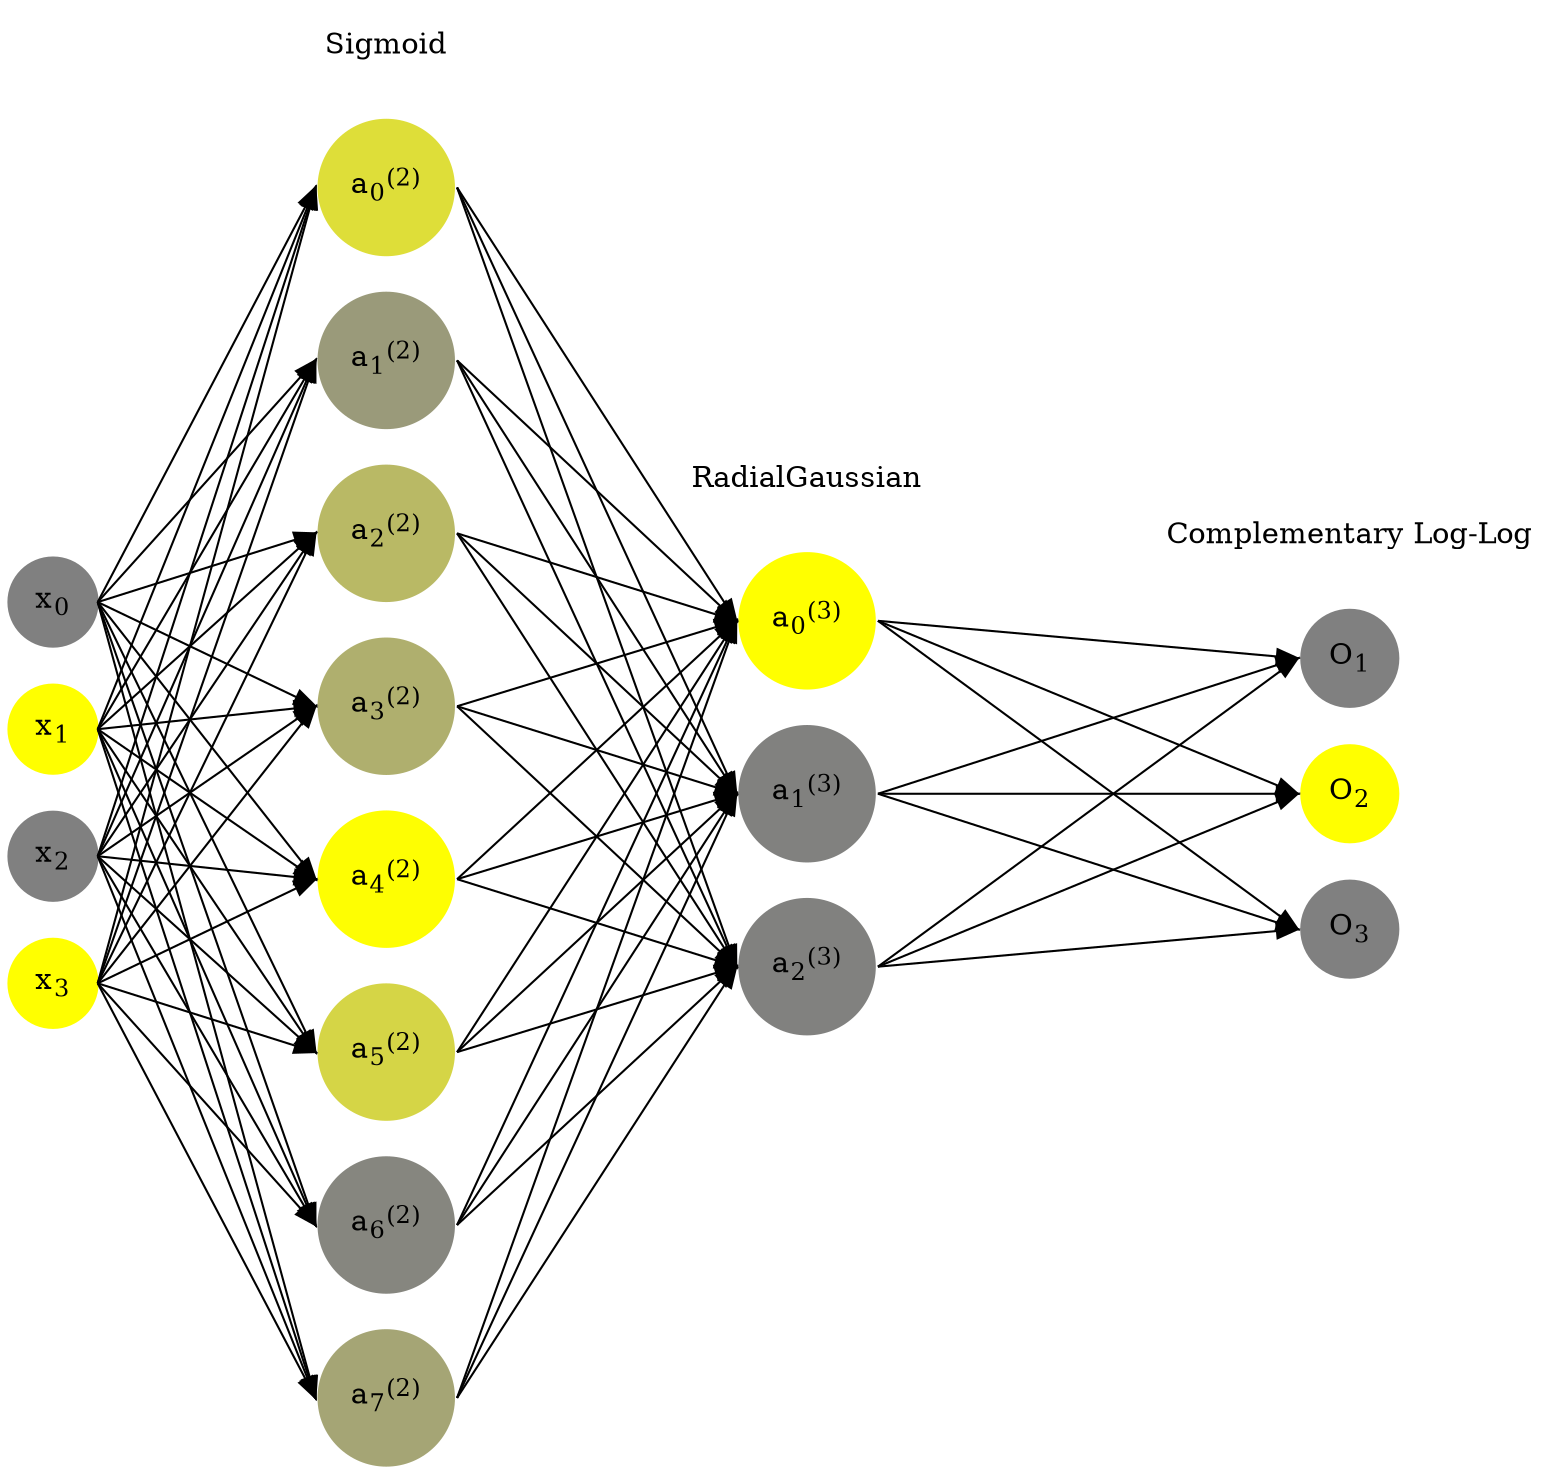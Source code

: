 digraph G {
	rankdir = LR;
	splines=false;
	edge[style=invis];
	ranksep= 1.4;
	{
	node [shape=circle, color="0.1667, 0.0, 0.5", style=filled, fillcolor="0.1667, 0.0, 0.5"];
	x0 [label=<x<sub>0</sub>>];
	}
	{
	node [shape=circle, color="0.1667, 1.0, 1.0", style=filled, fillcolor="0.1667, 1.0, 1.0"];
	x1 [label=<x<sub>1</sub>>];
	}
	{
	node [shape=circle, color="0.1667, 0.0, 0.5", style=filled, fillcolor="0.1667, 0.0, 0.5"];
	x2 [label=<x<sub>2</sub>>];
	}
	{
	node [shape=circle, color="0.1667, 1.0, 1.0", style=filled, fillcolor="0.1667, 1.0, 1.0"];
	x3 [label=<x<sub>3</sub>>];
	}
	{
	node [shape=circle, color="0.1667, 0.739760, 0.869880", style=filled, fillcolor="0.1667, 0.739760, 0.869880"];
	a02 [label=<a<sub>0</sub><sup>(2)</sup>>];
	}
	{
	node [shape=circle, color="0.1667, 0.210650, 0.605325", style=filled, fillcolor="0.1667, 0.210650, 0.605325"];
	a12 [label=<a<sub>1</sub><sup>(2)</sup>>];
	}
	{
	node [shape=circle, color="0.1667, 0.451828, 0.725914", style=filled, fillcolor="0.1667, 0.451828, 0.725914"];
	a22 [label=<a<sub>2</sub><sup>(2)</sup>>];
	}
	{
	node [shape=circle, color="0.1667, 0.374654, 0.687327", style=filled, fillcolor="0.1667, 0.374654, 0.687327"];
	a32 [label=<a<sub>3</sub><sup>(2)</sup>>];
	}
	{
	node [shape=circle, color="0.1667, 0.991206, 0.995603", style=filled, fillcolor="0.1667, 0.991206, 0.995603"];
	a42 [label=<a<sub>4</sub><sup>(2)</sup>>];
	}
	{
	node [shape=circle, color="0.1667, 0.669804, 0.834902", style=filled, fillcolor="0.1667, 0.669804, 0.834902"];
	a52 [label=<a<sub>5</sub><sup>(2)</sup>>];
	}
	{
	node [shape=circle, color="0.1667, 0.053898, 0.526949", style=filled, fillcolor="0.1667, 0.053898, 0.526949"];
	a62 [label=<a<sub>6</sub><sup>(2)</sup>>];
	}
	{
	node [shape=circle, color="0.1667, 0.290476, 0.645238", style=filled, fillcolor="0.1667, 0.290476, 0.645238"];
	a72 [label=<a<sub>7</sub><sup>(2)</sup>>];
	}
	{
	node [shape=circle, color="0.1667, 0.998912, 0.999456", style=filled, fillcolor="0.1667, 0.998912, 0.999456"];
	a03 [label=<a<sub>0</sub><sup>(3)</sup>>];
	}
	{
	node [shape=circle, color="0.1667, 0.009982, 0.504991", style=filled, fillcolor="0.1667, 0.009982, 0.504991"];
	a13 [label=<a<sub>1</sub><sup>(3)</sup>>];
	}
	{
	node [shape=circle, color="0.1667, 0.010479, 0.505239", style=filled, fillcolor="0.1667, 0.010479, 0.505239"];
	a23 [label=<a<sub>2</sub><sup>(3)</sup>>];
	}
	{
	node [shape=circle, color="0.1667, 0.0, 0.5", style=filled, fillcolor="0.1667, 0.0, 0.5"];
	O1 [label=<O<sub>1</sub>>];
	}
	{
	node [shape=circle, color="0.1667, 1.0, 1.0", style=filled, fillcolor="0.1667, 1.0, 1.0"];
	O2 [label=<O<sub>2</sub>>];
	}
	{
	node [shape=circle, color="0.1667, 0.0, 0.5", style=filled, fillcolor="0.1667, 0.0, 0.5"];
	O3 [label=<O<sub>3</sub>>];
	}
	{
	rank=same;
	x0->x1->x2->x3;
	}
	{
	rank=same;
	a02->a12->a22->a32->a42->a52->a62->a72;
	}
	{
	rank=same;
	a03->a13->a23;
	}
	{
	rank=same;
	O1->O2->O3;
	}
	l1 [shape=plaintext,label="Sigmoid"];
	l1->a02;
	{rank=same; l1;a02};
	l2 [shape=plaintext,label="RadialGaussian"];
	l2->a03;
	{rank=same; l2;a03};
	l3 [shape=plaintext,label="Complementary Log-Log"];
	l3->O1;
	{rank=same; l3;O1};
edge[style=solid, tailport=e, headport=w];
	{x0;x1;x2;x3} -> {a02;a12;a22;a32;a42;a52;a62;a72};
	{a02;a12;a22;a32;a42;a52;a62;a72} -> {a03;a13;a23};
	{a03;a13;a23} -> {O1,O2,O3};
}